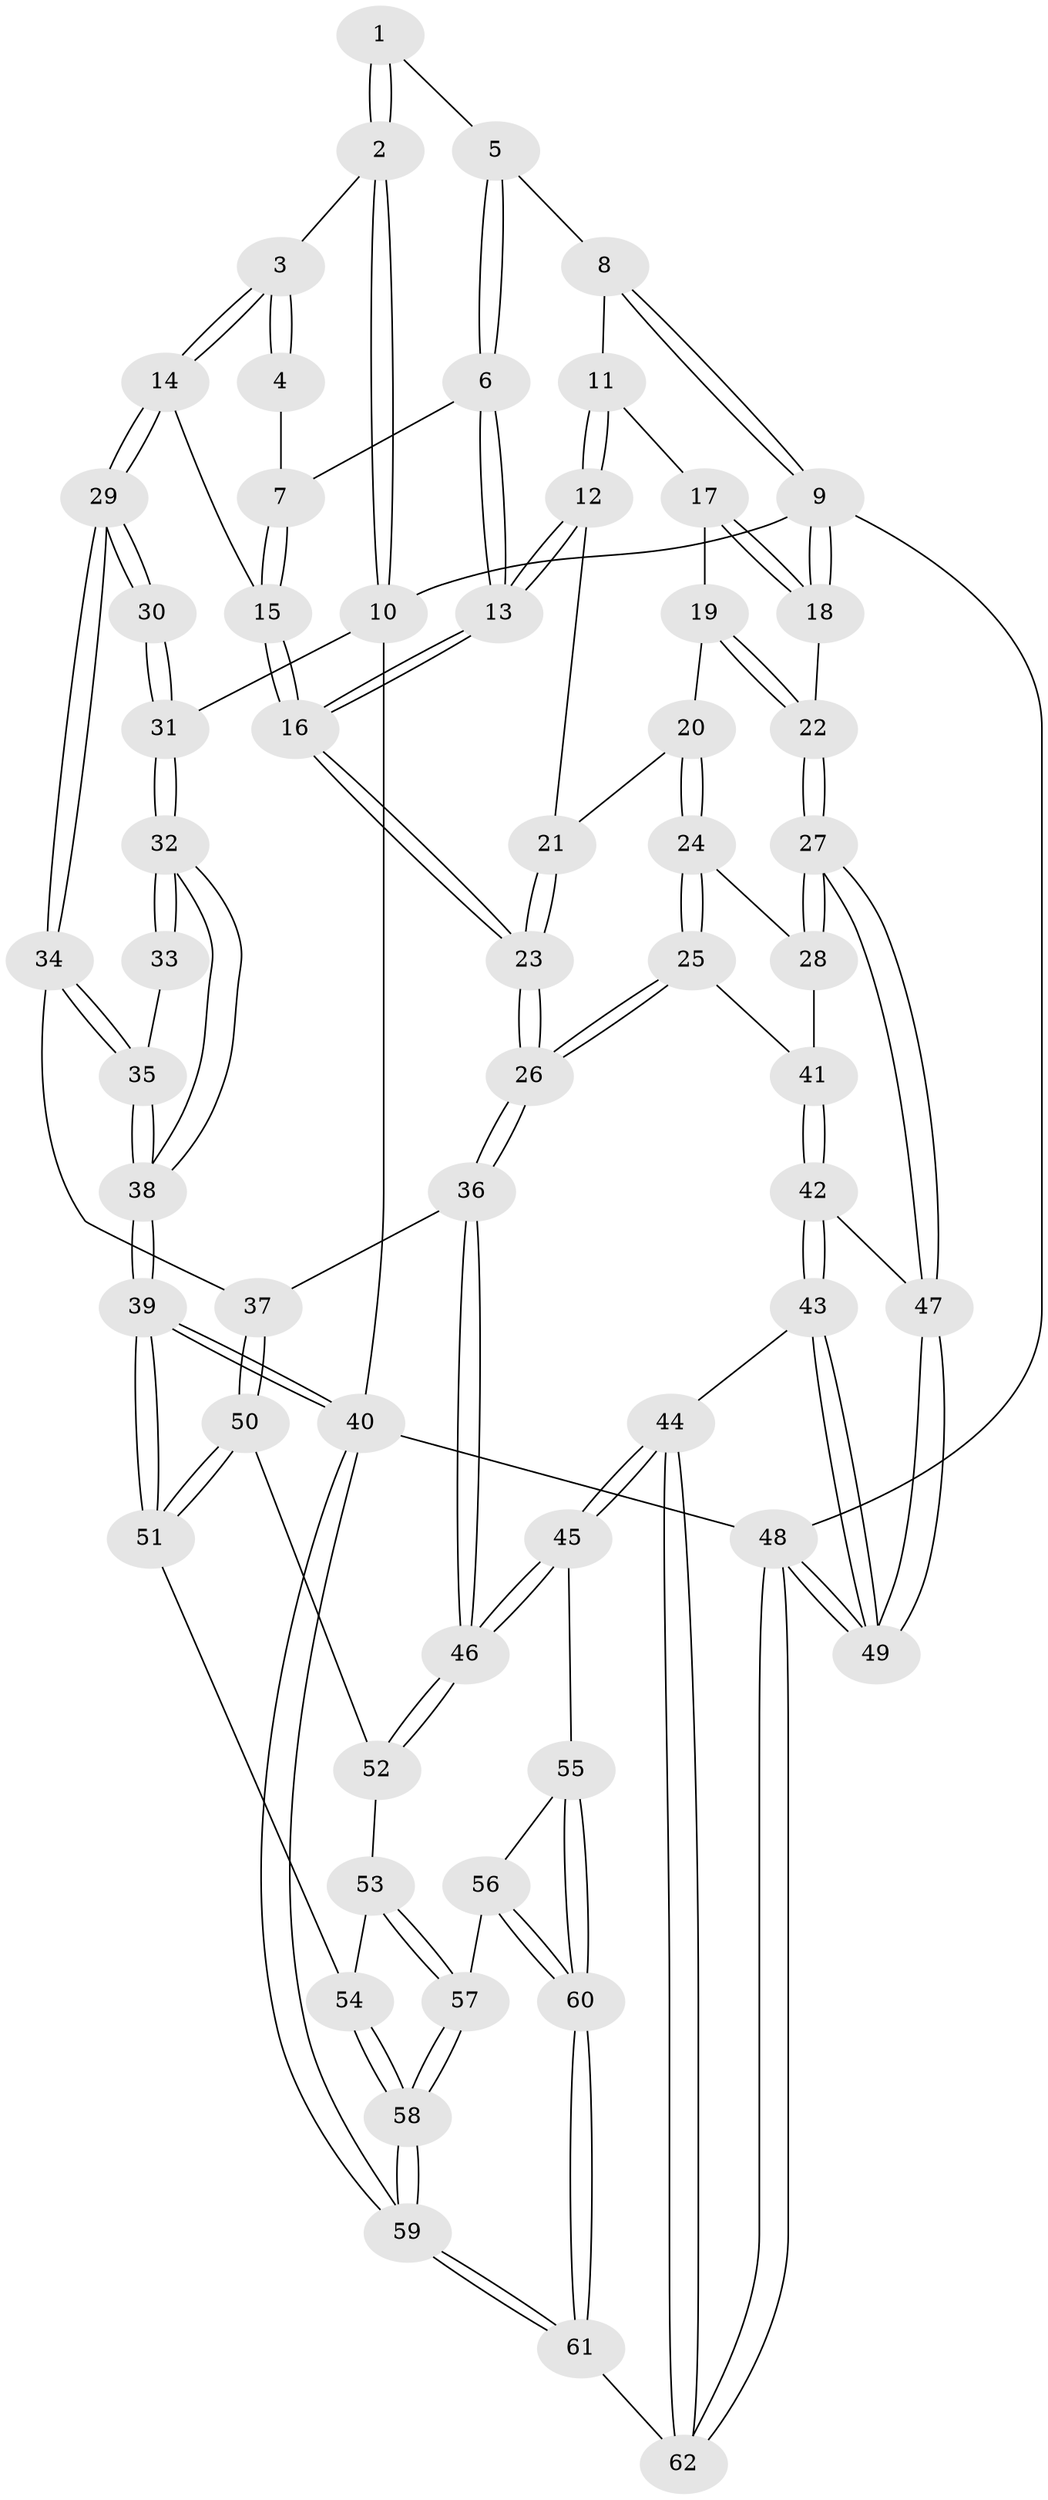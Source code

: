 // coarse degree distribution, {3: 0.20833333333333334, 2: 0.125, 4: 0.2916666666666667, 8: 0.125, 5: 0.125, 6: 0.125}
// Generated by graph-tools (version 1.1) at 2025/07/03/04/25 22:07:05]
// undirected, 62 vertices, 152 edges
graph export_dot {
graph [start="1"]
  node [color=gray90,style=filled];
  1 [pos="+0.5559006823699036+0"];
  2 [pos="+0+0"];
  3 [pos="+0.2148024571457507+0.17035917637854037"];
  4 [pos="+0.4766771169538063+0"];
  5 [pos="+0.6474983249816407+0"];
  6 [pos="+0.5873744442435842+0.09536982120248463"];
  7 [pos="+0.4585692598180612+0.0992663828837393"];
  8 [pos="+0.6539170697849724+0"];
  9 [pos="+1+0"];
  10 [pos="+0+0"];
  11 [pos="+0.7622125469780293+0.10533911148275264"];
  12 [pos="+0.7587410824881603+0.11935248126664272"];
  13 [pos="+0.5854635160871879+0.2062592686989336"];
  14 [pos="+0.22934064561864057+0.2158167356188824"];
  15 [pos="+0.40292010301959746+0.24965046683889366"];
  16 [pos="+0.5259345387330521+0.32154091281826036"];
  17 [pos="+0.875184029655737+0.10252414767836782"];
  18 [pos="+1+0"];
  19 [pos="+0.8974159460086749+0.22115579223042023"];
  20 [pos="+0.8188305701210088+0.24634156560910103"];
  21 [pos="+0.7892570826224223+0.22277635841840118"];
  22 [pos="+1+0.2681800772125233"];
  23 [pos="+0.5340021065094135+0.3353657784688962"];
  24 [pos="+0.8195386171761961+0.29038376911546104"];
  25 [pos="+0.6949776883297806+0.43129186739378234"];
  26 [pos="+0.5519943710794142+0.3960966196096085"];
  27 [pos="+1+0.4831819364605742"];
  28 [pos="+0.9499237841498842+0.42769248046168057"];
  29 [pos="+0.21985418456204436+0.23041577074807068"];
  30 [pos="+0.12293518291855901+0.27848502263505714"];
  31 [pos="+0+0.29063649620069704"];
  32 [pos="+0+0.6309639950212542"];
  33 [pos="+0.11511080001602421+0.29269947408013486"];
  34 [pos="+0.2288299017674223+0.5607981824101259"];
  35 [pos="+0.04204155960122507+0.577417097371274"];
  36 [pos="+0.5486362710393642+0.4035071987788558"];
  37 [pos="+0.23033713105976802+0.5618134050353494"];
  38 [pos="+0+0.6401156249936567"];
  39 [pos="+0+0.9041147917362969"];
  40 [pos="+0+1"];
  41 [pos="+0.721782576329728+0.4502295438723542"];
  42 [pos="+0.8134188758468983+0.6974869554221177"];
  43 [pos="+0.7265102072520383+0.8085333292385479"];
  44 [pos="+0.6906670965877314+0.8361987143744015"];
  45 [pos="+0.5771561300652583+0.7654680644351024"];
  46 [pos="+0.5378094904664676+0.7164812573678758"];
  47 [pos="+1+0.5401093036240241"];
  48 [pos="+1+1"];
  49 [pos="+1+0.9648278178005868"];
  50 [pos="+0.2520375378158729+0.6003377512617684"];
  51 [pos="+0.08479737029075703+0.8160992465117702"];
  52 [pos="+0.30937600594539744+0.6782713876002786"];
  53 [pos="+0.25910218508669586+0.8011126482580027"];
  54 [pos="+0.24904071145603401+0.8071699120011641"];
  55 [pos="+0.47284584089200266+0.8356373276336392"];
  56 [pos="+0.35501574112840917+0.9005930213267882"];
  57 [pos="+0.34977980071399795+0.8979862232423287"];
  58 [pos="+0.2004836695950343+0.9801820222354073"];
  59 [pos="+0+1"];
  60 [pos="+0.38847205344591684+1"];
  61 [pos="+0.4011313608512639+1"];
  62 [pos="+0.7050701282587196+1"];
  1 -- 2;
  1 -- 2;
  1 -- 5;
  2 -- 3;
  2 -- 10;
  2 -- 10;
  3 -- 4;
  3 -- 4;
  3 -- 14;
  3 -- 14;
  4 -- 7;
  5 -- 6;
  5 -- 6;
  5 -- 8;
  6 -- 7;
  6 -- 13;
  6 -- 13;
  7 -- 15;
  7 -- 15;
  8 -- 9;
  8 -- 9;
  8 -- 11;
  9 -- 10;
  9 -- 18;
  9 -- 18;
  9 -- 48;
  10 -- 31;
  10 -- 40;
  11 -- 12;
  11 -- 12;
  11 -- 17;
  12 -- 13;
  12 -- 13;
  12 -- 21;
  13 -- 16;
  13 -- 16;
  14 -- 15;
  14 -- 29;
  14 -- 29;
  15 -- 16;
  15 -- 16;
  16 -- 23;
  16 -- 23;
  17 -- 18;
  17 -- 18;
  17 -- 19;
  18 -- 22;
  19 -- 20;
  19 -- 22;
  19 -- 22;
  20 -- 21;
  20 -- 24;
  20 -- 24;
  21 -- 23;
  21 -- 23;
  22 -- 27;
  22 -- 27;
  23 -- 26;
  23 -- 26;
  24 -- 25;
  24 -- 25;
  24 -- 28;
  25 -- 26;
  25 -- 26;
  25 -- 41;
  26 -- 36;
  26 -- 36;
  27 -- 28;
  27 -- 28;
  27 -- 47;
  27 -- 47;
  28 -- 41;
  29 -- 30;
  29 -- 30;
  29 -- 34;
  29 -- 34;
  30 -- 31;
  30 -- 31;
  31 -- 32;
  31 -- 32;
  32 -- 33;
  32 -- 33;
  32 -- 38;
  32 -- 38;
  33 -- 35;
  34 -- 35;
  34 -- 35;
  34 -- 37;
  35 -- 38;
  35 -- 38;
  36 -- 37;
  36 -- 46;
  36 -- 46;
  37 -- 50;
  37 -- 50;
  38 -- 39;
  38 -- 39;
  39 -- 40;
  39 -- 40;
  39 -- 51;
  39 -- 51;
  40 -- 59;
  40 -- 59;
  40 -- 48;
  41 -- 42;
  41 -- 42;
  42 -- 43;
  42 -- 43;
  42 -- 47;
  43 -- 44;
  43 -- 49;
  43 -- 49;
  44 -- 45;
  44 -- 45;
  44 -- 62;
  44 -- 62;
  45 -- 46;
  45 -- 46;
  45 -- 55;
  46 -- 52;
  46 -- 52;
  47 -- 49;
  47 -- 49;
  48 -- 49;
  48 -- 49;
  48 -- 62;
  48 -- 62;
  50 -- 51;
  50 -- 51;
  50 -- 52;
  51 -- 54;
  52 -- 53;
  53 -- 54;
  53 -- 57;
  53 -- 57;
  54 -- 58;
  54 -- 58;
  55 -- 56;
  55 -- 60;
  55 -- 60;
  56 -- 57;
  56 -- 60;
  56 -- 60;
  57 -- 58;
  57 -- 58;
  58 -- 59;
  58 -- 59;
  59 -- 61;
  59 -- 61;
  60 -- 61;
  60 -- 61;
  61 -- 62;
}
